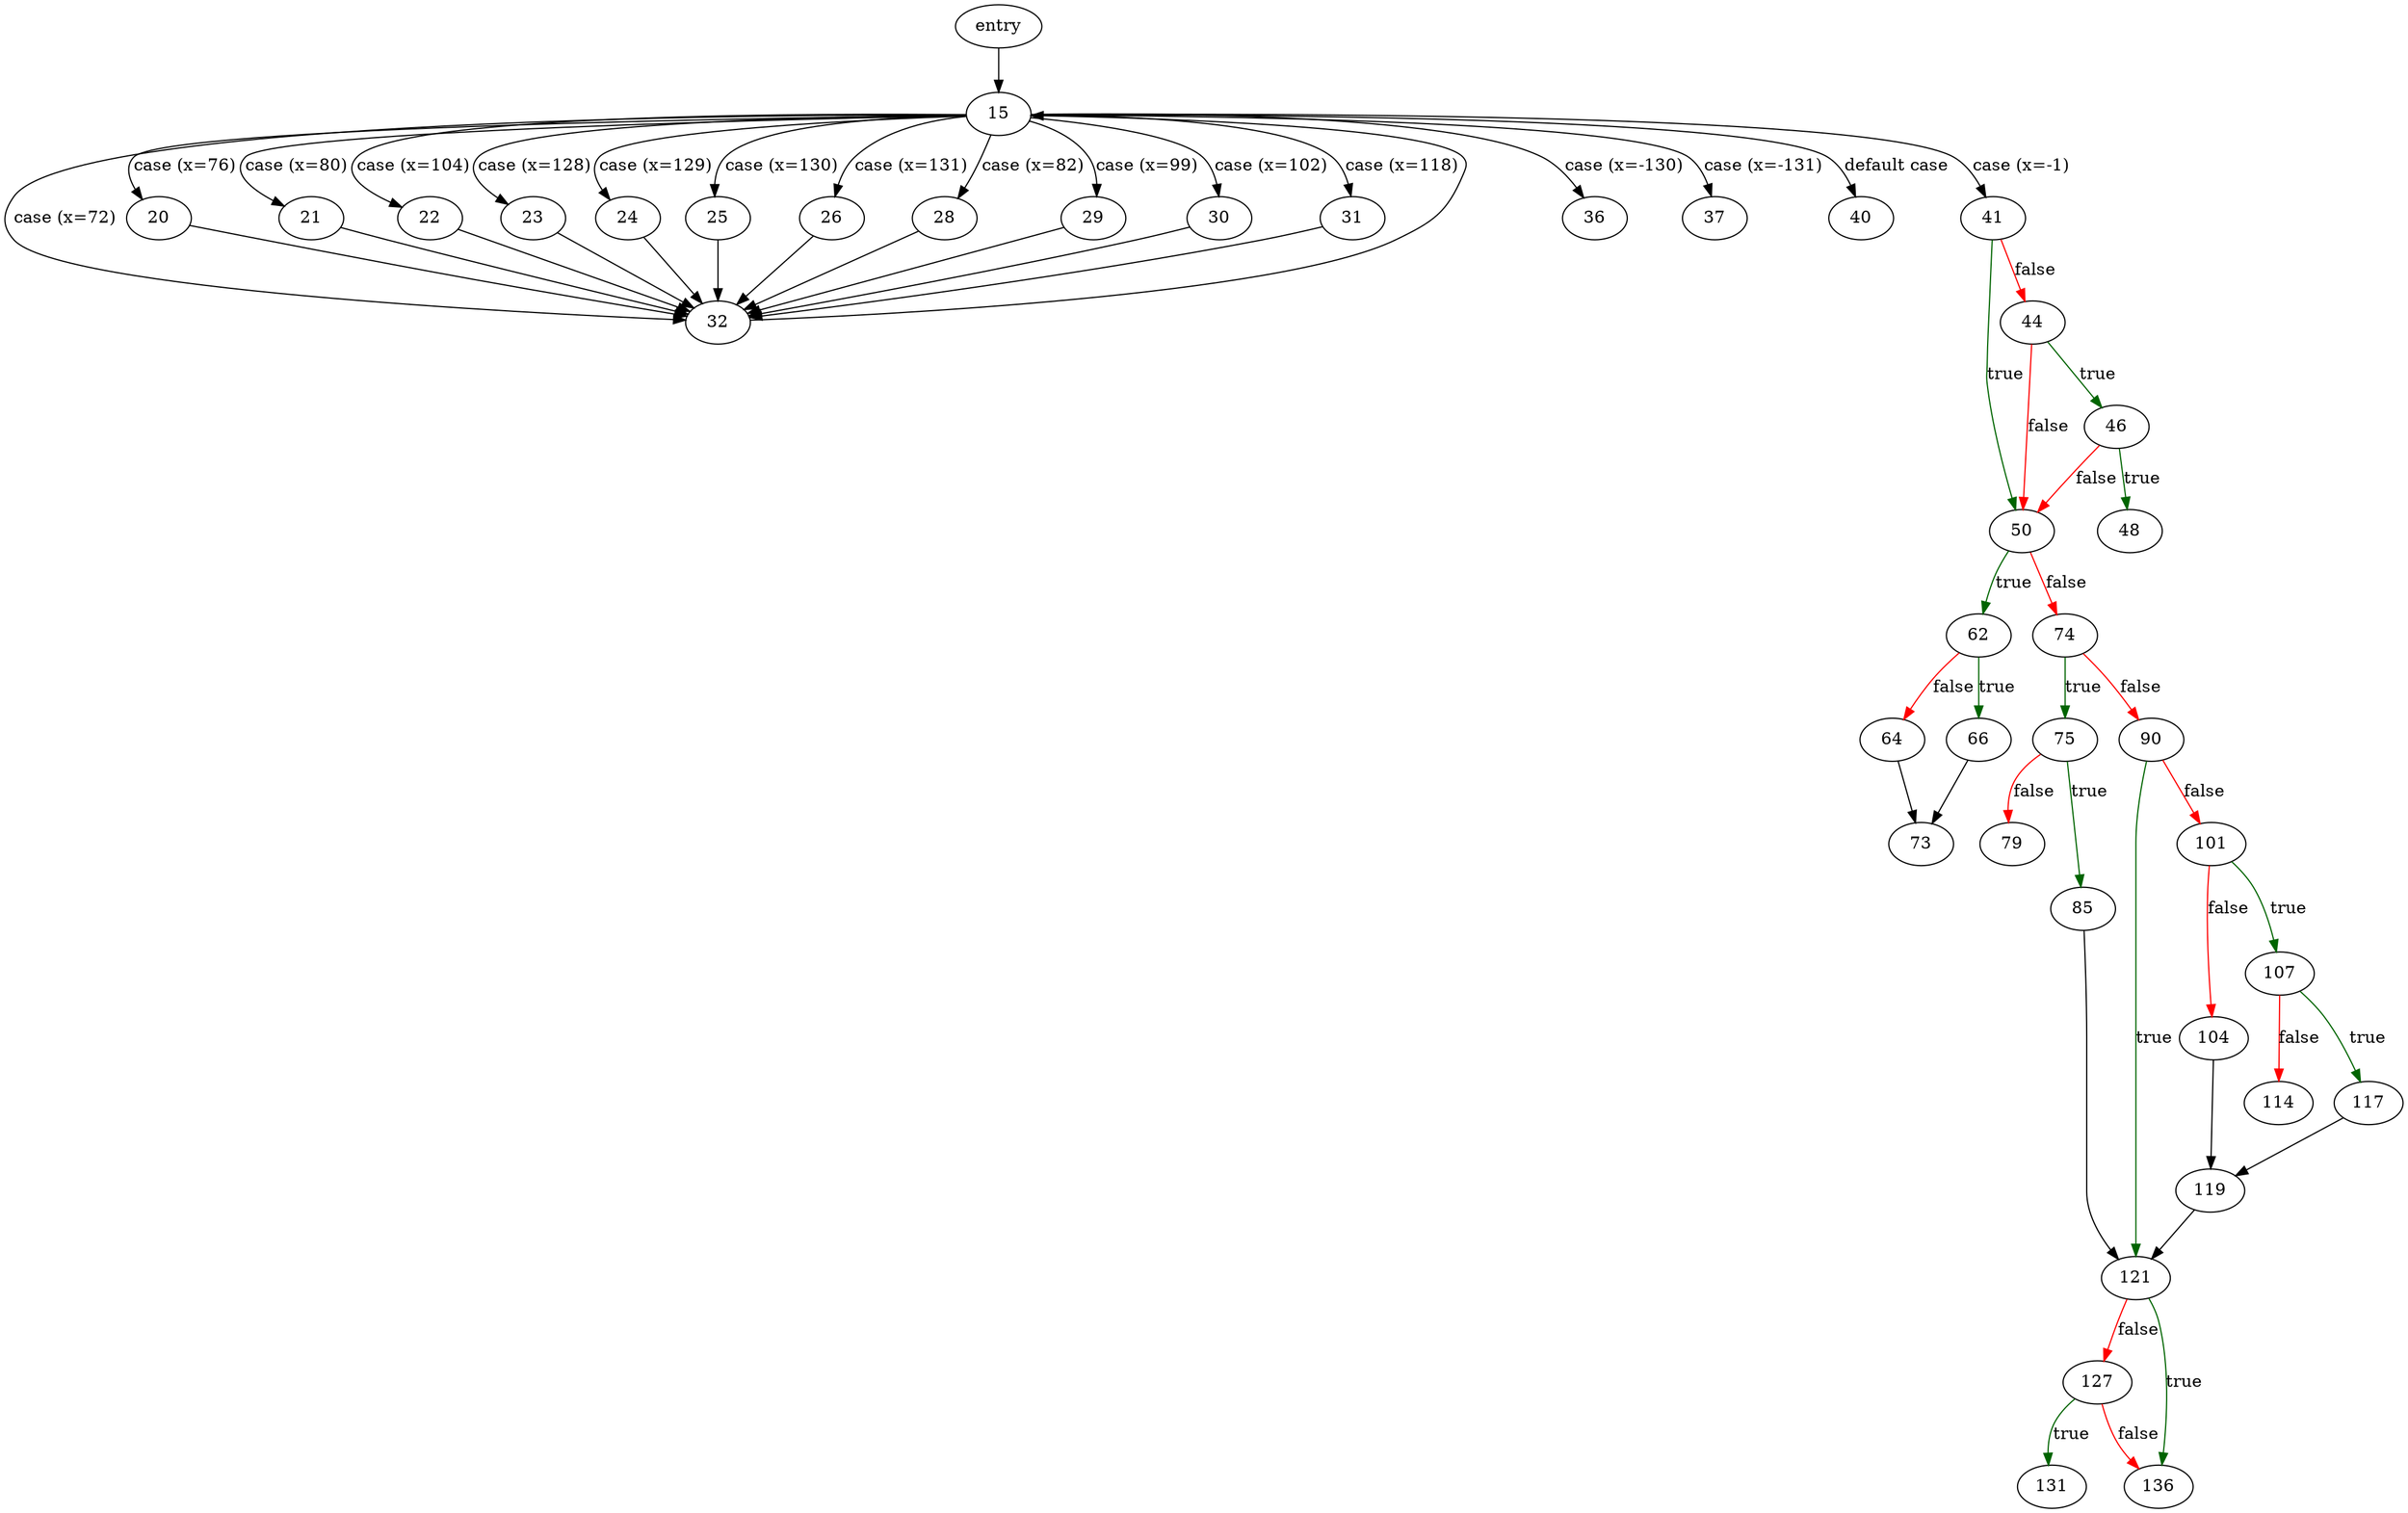 digraph "main" {
	// Node definitions.
	2 [label=entry];
	15;
	20;
	21;
	22;
	23;
	24;
	25;
	26;
	28;
	29;
	30;
	31;
	32;
	36;
	37;
	40;
	41;
	44;
	46;
	48;
	50;
	62;
	64;
	66;
	73;
	74;
	75;
	79;
	85;
	90;
	101;
	104;
	107;
	114;
	117;
	119;
	121;
	127;
	131;
	136;

	// Edge definitions.
	2 -> 15;
	15 -> 20 [label="case (x=76)"];
	15 -> 21 [label="case (x=80)"];
	15 -> 22 [label="case (x=104)"];
	15 -> 23 [label="case (x=128)"];
	15 -> 24 [label="case (x=129)"];
	15 -> 25 [label="case (x=130)"];
	15 -> 26 [label="case (x=131)"];
	15 -> 28 [label="case (x=82)"];
	15 -> 29 [label="case (x=99)"];
	15 -> 30 [label="case (x=102)"];
	15 -> 31 [label="case (x=118)"];
	15 -> 32 [label="case (x=72)"];
	15 -> 36 [label="case (x=-130)"];
	15 -> 37 [label="case (x=-131)"];
	15 -> 40 [label="default case"];
	15 -> 41 [label="case (x=-1)"];
	20 -> 32;
	21 -> 32;
	22 -> 32;
	23 -> 32;
	24 -> 32;
	25 -> 32;
	26 -> 32;
	28 -> 32;
	29 -> 32;
	30 -> 32;
	31 -> 32;
	32 -> 15;
	41 -> 44 [
		color=red
		label=false
	];
	41 -> 50 [
		color=darkgreen
		label=true
	];
	44 -> 46 [
		color=darkgreen
		label=true
	];
	44 -> 50 [
		color=red
		label=false
	];
	46 -> 48 [
		color=darkgreen
		label=true
	];
	46 -> 50 [
		color=red
		label=false
	];
	50 -> 62 [
		color=darkgreen
		label=true
	];
	50 -> 74 [
		color=red
		label=false
	];
	62 -> 64 [
		color=red
		label=false
	];
	62 -> 66 [
		color=darkgreen
		label=true
	];
	64 -> 73;
	66 -> 73;
	74 -> 75 [
		color=darkgreen
		label=true
	];
	74 -> 90 [
		color=red
		label=false
	];
	75 -> 79 [
		color=red
		label=false
	];
	75 -> 85 [
		color=darkgreen
		label=true
	];
	85 -> 121;
	90 -> 101 [
		color=red
		label=false
	];
	90 -> 121 [
		color=darkgreen
		label=true
	];
	101 -> 104 [
		color=red
		label=false
	];
	101 -> 107 [
		color=darkgreen
		label=true
	];
	104 -> 119;
	107 -> 114 [
		color=red
		label=false
	];
	107 -> 117 [
		color=darkgreen
		label=true
	];
	117 -> 119;
	119 -> 121;
	121 -> 127 [
		color=red
		label=false
	];
	121 -> 136 [
		color=darkgreen
		label=true
	];
	127 -> 131 [
		color=darkgreen
		label=true
	];
	127 -> 136 [
		color=red
		label=false
	];
}